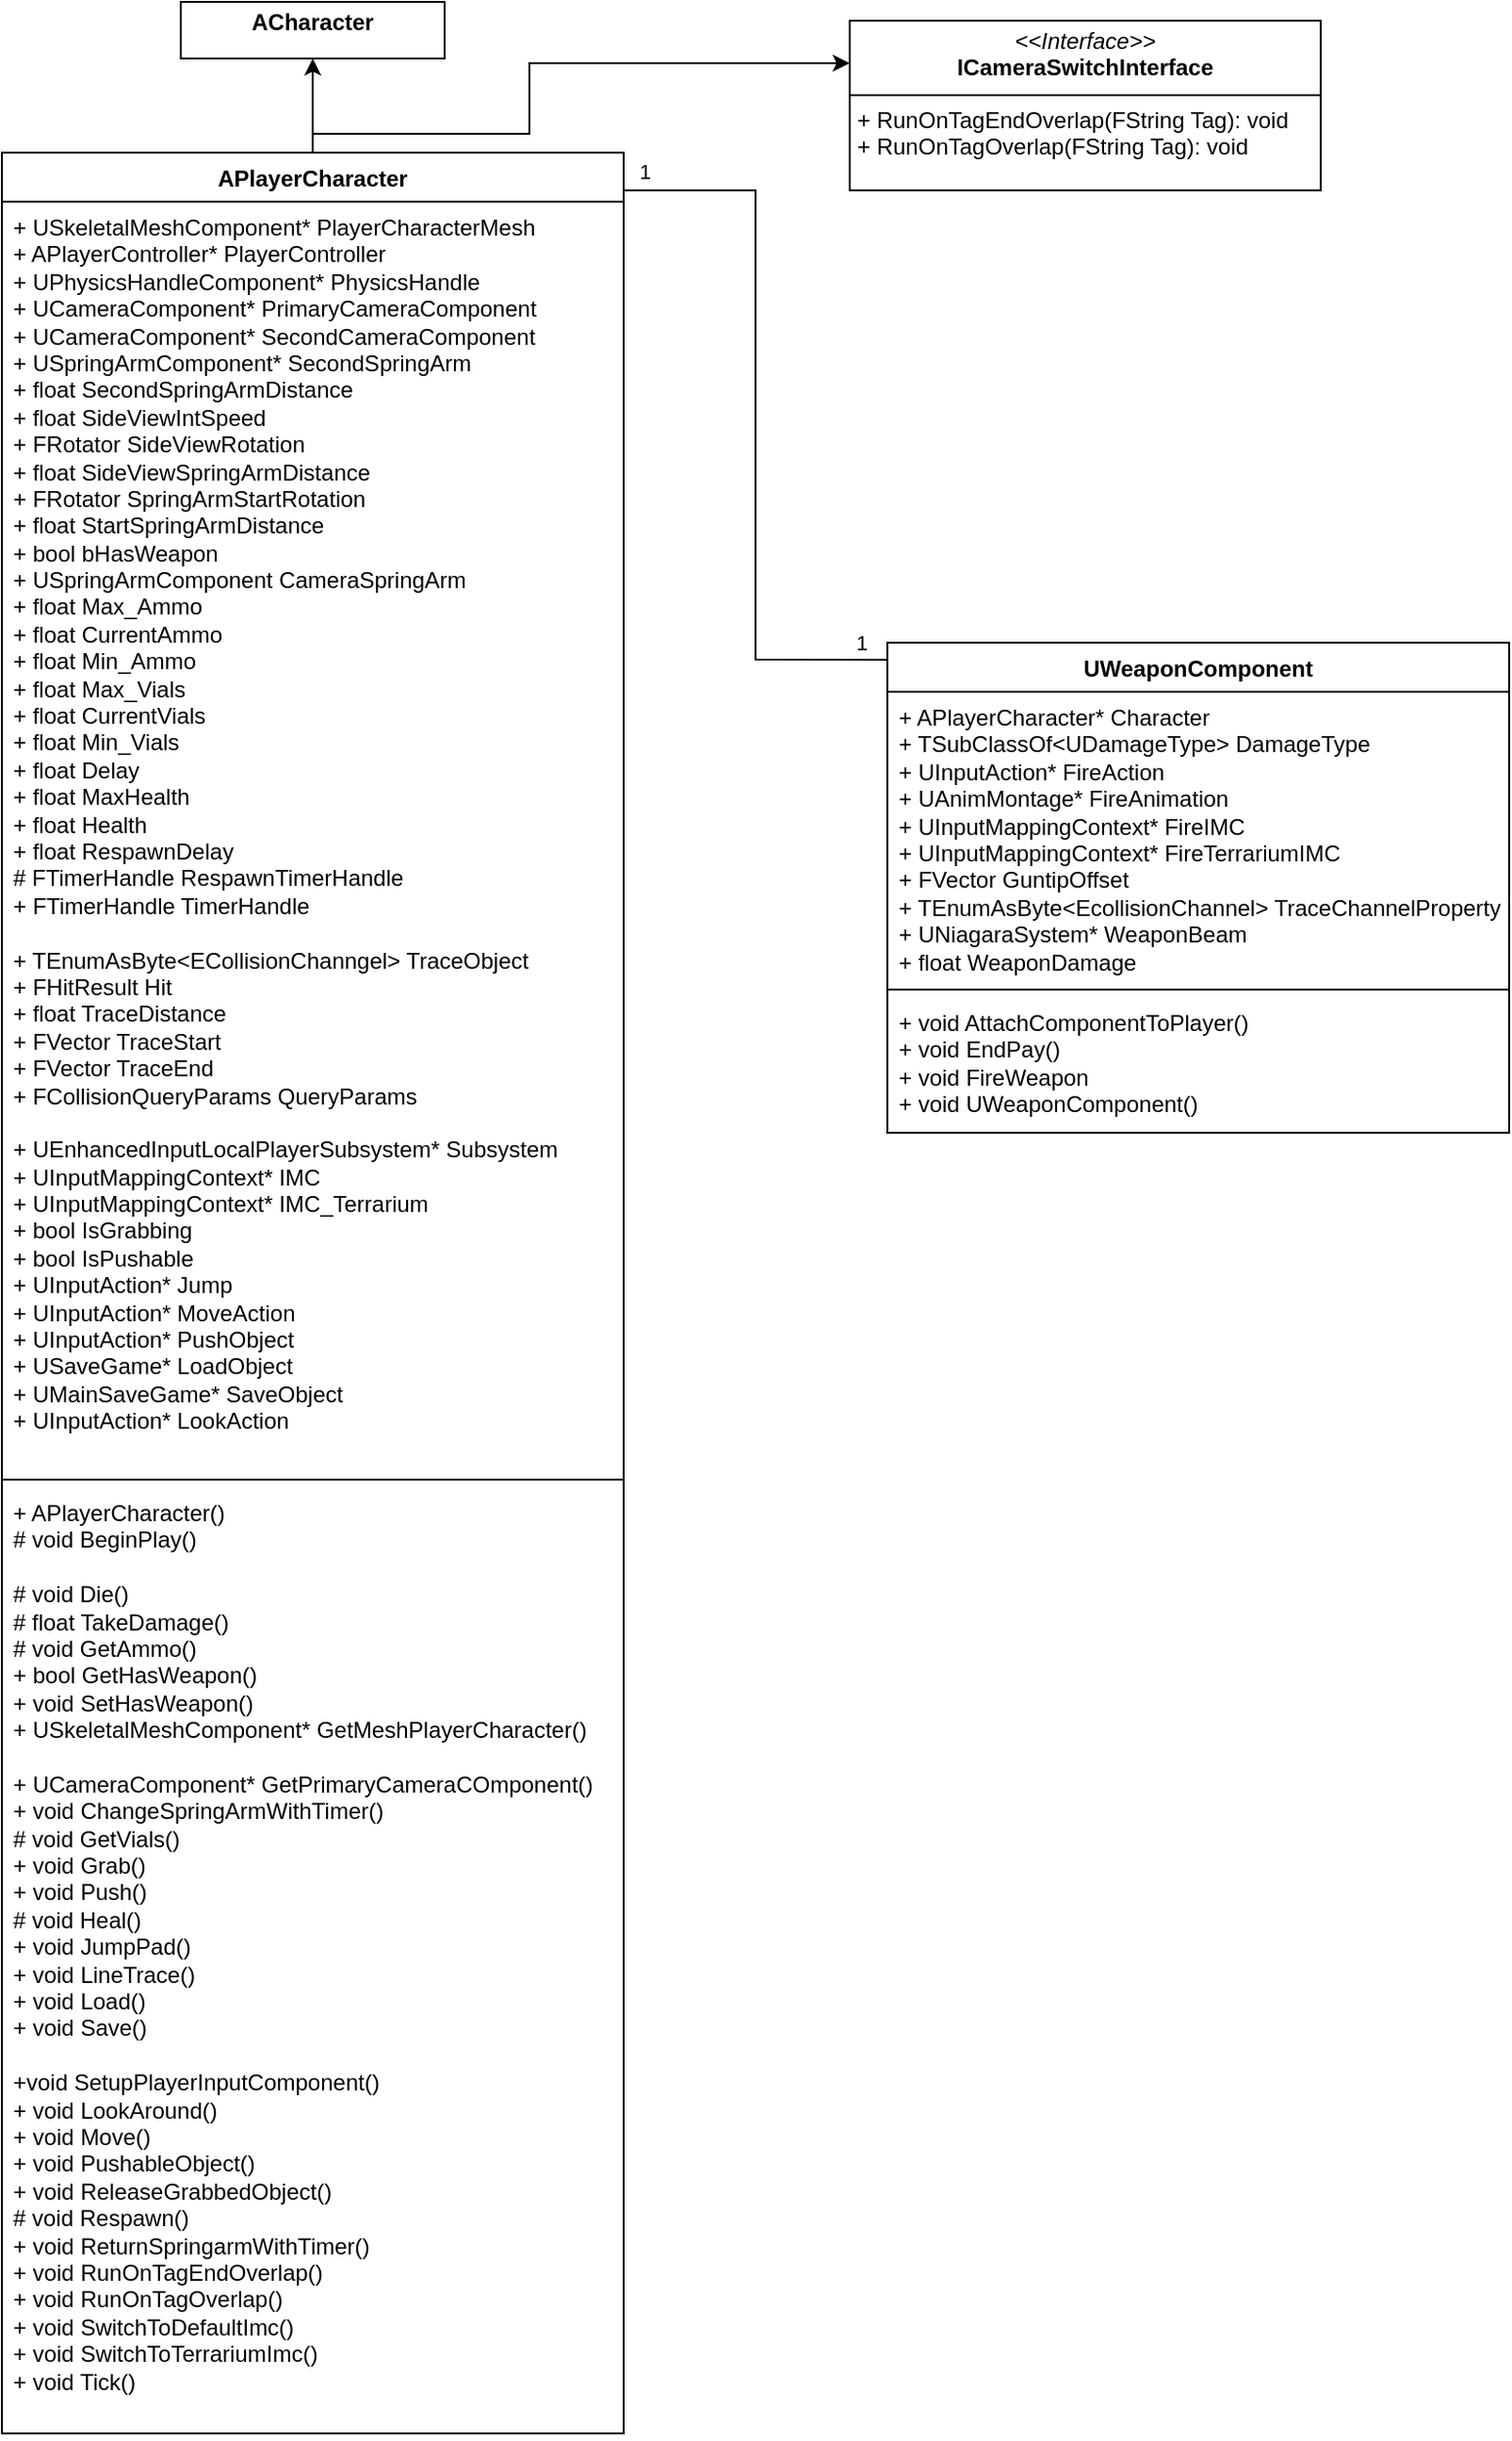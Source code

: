 <mxfile version="24.3.1" type="github">
  <diagram name="Page-1" id="zdgaAKbWMqd8TMpTbGGf">
    <mxGraphModel dx="1461" dy="759" grid="1" gridSize="10" guides="1" tooltips="1" connect="1" arrows="1" fold="1" page="1" pageScale="1" pageWidth="2000" pageHeight="4000" math="0" shadow="0">
      <root>
        <mxCell id="0" />
        <mxCell id="1" parent="0" />
        <mxCell id="l-8PWlTFrOlijLcWu4DZ-17" style="edgeStyle=orthogonalEdgeStyle;rounded=0;orthogonalLoop=1;jettySize=auto;html=1;entryX=0.5;entryY=1;entryDx=0;entryDy=0;" parent="1" source="l-8PWlTFrOlijLcWu4DZ-1" target="l-8PWlTFrOlijLcWu4DZ-18" edge="1">
          <mxGeometry relative="1" as="geometry">
            <mxPoint x="370" y="90" as="targetPoint" />
            <Array as="points" />
          </mxGeometry>
        </mxCell>
        <mxCell id="l-8PWlTFrOlijLcWu4DZ-1" value="APlayerCharacter" style="swimlane;fontStyle=1;align=center;verticalAlign=top;childLayout=stackLayout;horizontal=1;startSize=26;horizontalStack=0;resizeParent=1;resizeParentMax=0;resizeLast=0;collapsible=1;marginBottom=0;whiteSpace=wrap;html=1;" parent="1" vertex="1">
          <mxGeometry x="150" y="110" width="330" height="1210" as="geometry" />
        </mxCell>
        <mxCell id="l-8PWlTFrOlijLcWu4DZ-2" value="&lt;div&gt;&lt;span style=&quot;background-color: initial;&quot;&gt;+ USkeletalMeshComponent* PlayerCharacterMesh&lt;/span&gt;&lt;/div&gt;&lt;div&gt;&lt;span style=&quot;background-color: initial;&quot;&gt;+ APlayerController* PlayerController&lt;/span&gt;&lt;/div&gt;&lt;div&gt;+ UPhysicsHandleComponent* PhysicsHandle&lt;/div&gt;&lt;div&gt;+ UCameraComponent* PrimaryCameraComponent&lt;/div&gt;&lt;div&gt;+ UCameraComponent* SecondCameraComponent&lt;/div&gt;&lt;div&gt;+ USpringArmComponent* SecondSpringArm&lt;/div&gt;&lt;div&gt;+ float SecondSpringArmDistance&lt;/div&gt;&lt;div&gt;+ float SideViewIntSpeed&amp;nbsp;&lt;/div&gt;&lt;div&gt;+ FRotator SideViewRotation&lt;/div&gt;&lt;div&gt;+ float SideViewSpringArmDistance&lt;/div&gt;&lt;div&gt;+ FRotator SpringArmStartRotation&lt;/div&gt;&lt;div&gt;+ float StartSpringArmDistance&lt;/div&gt;&lt;span style=&quot;background-color: initial;&quot;&gt;+ bool bHasWeapon&lt;/span&gt;&lt;div&gt;+ USpringArmComponent CameraSpringArm&lt;/div&gt;&lt;div&gt;+ float Max_Ammo&lt;/div&gt;&lt;div&gt;+ float CurrentAmmo&lt;/div&gt;&lt;div&gt;+ float Min_Ammo&lt;/div&gt;&lt;div&gt;&lt;div&gt;+ float Max_Vials&lt;/div&gt;&lt;div&gt;+ float CurrentVials&lt;/div&gt;&lt;/div&gt;&lt;div&gt;+ float Min_Vials&lt;/div&gt;&lt;div&gt;+ float Delay&lt;/div&gt;&lt;div&gt;+ float MaxHealth&lt;/div&gt;&lt;div&gt;+ float Health&lt;/div&gt;&lt;div&gt;+ float RespawnDelay&lt;/div&gt;&lt;div&gt;# FTimerHandle RespawnTimerHandle&lt;/div&gt;&lt;div&gt;+ FTimerHandle TimerHandle&lt;/div&gt;&lt;div&gt;&lt;br&gt;&lt;/div&gt;&lt;div&gt;+ TEnumAsByte&amp;lt;ECollisionChanngel&amp;gt; TraceObject&lt;/div&gt;&lt;div&gt;+ FHitResult Hit&lt;/div&gt;&lt;div&gt;+ float TraceDistance&lt;/div&gt;&lt;div&gt;+ FVector TraceStart&lt;/div&gt;&lt;div&gt;+ FVector TraceEnd&lt;/div&gt;&lt;div&gt;+ FCollisionQueryParams QueryParams&lt;/div&gt;&lt;div&gt;&lt;br&gt;&lt;/div&gt;&lt;div&gt;+ UEnhancedInputLocalPlayerSubsystem* Subsystem&lt;/div&gt;&lt;div&gt;+ UInputMappingContext* IMC&lt;/div&gt;&lt;div&gt;+ UInputMappingContext* IMC_Terrarium&lt;/div&gt;&lt;div&gt;+ bool IsGrabbing&lt;/div&gt;&lt;div&gt;+ bool IsPushable&lt;/div&gt;&lt;div&gt;+ UInputAction* Jump&lt;/div&gt;&lt;div&gt;+ UInputAction* MoveAction&lt;/div&gt;&lt;div&gt;+ UInputAction* PushObject&lt;/div&gt;&lt;div&gt;+ USaveGame* LoadObject&lt;/div&gt;&lt;div&gt;+ UMainSaveGame* SaveObject&lt;/div&gt;&lt;div&gt;+ UInputAction* LookAction&lt;/div&gt;&lt;div&gt;&lt;br&gt;&lt;/div&gt;" style="text;strokeColor=none;fillColor=none;align=left;verticalAlign=top;spacingLeft=4;spacingRight=4;overflow=hidden;rotatable=0;points=[[0,0.5],[1,0.5]];portConstraint=eastwest;whiteSpace=wrap;html=1;" parent="l-8PWlTFrOlijLcWu4DZ-1" vertex="1">
          <mxGeometry y="26" width="330" height="674" as="geometry" />
        </mxCell>
        <mxCell id="l-8PWlTFrOlijLcWu4DZ-3" value="" style="line;strokeWidth=1;fillColor=none;align=left;verticalAlign=middle;spacingTop=-1;spacingLeft=3;spacingRight=3;rotatable=0;labelPosition=right;points=[];portConstraint=eastwest;strokeColor=inherit;" parent="l-8PWlTFrOlijLcWu4DZ-1" vertex="1">
          <mxGeometry y="700" width="330" height="8" as="geometry" />
        </mxCell>
        <mxCell id="l-8PWlTFrOlijLcWu4DZ-4" value="&lt;div&gt;+ APlayerCharacter()&lt;/div&gt;&lt;div&gt;# void BeginPlay()&lt;/div&gt;&lt;div&gt;&lt;br&gt;&lt;/div&gt;&lt;div&gt;# void Die()&lt;/div&gt;&lt;div&gt;# float TakeDamage()&lt;/div&gt;&lt;div&gt;# void GetAmmo()&lt;/div&gt;&lt;div&gt;+ bool GetHasWeapon()&lt;/div&gt;&lt;div&gt;+ void SetHasWeapon()&lt;/div&gt;&lt;div&gt;+ USkeletalMeshComponent* GetMeshPlayerCharacter()&lt;/div&gt;&lt;div&gt;&lt;br&gt;&lt;/div&gt;&lt;div&gt;+ UCameraComponent* GetPrimaryCameraCOmponent()&lt;/div&gt;&lt;div&gt;+ void ChangeSpringArmWithTimer()&lt;br&gt;&lt;/div&gt;&lt;div&gt;# void GetVials()&lt;/div&gt;&lt;div&gt;+ void Grab()&lt;/div&gt;&lt;div&gt;+ void Push()&lt;/div&gt;&lt;div&gt;# void Heal()&lt;/div&gt;&lt;div&gt;+ void JumpPad()&lt;/div&gt;&lt;div&gt;+ void LineTrace()&lt;/div&gt;&lt;div&gt;+ void Load()&lt;/div&gt;&lt;div&gt;+ void Save()&lt;/div&gt;&lt;div&gt;&lt;br&gt;&lt;/div&gt;&lt;div&gt;+void SetupPlayerInputComponent()&lt;/div&gt;&lt;div&gt;+ void LookAround()&lt;/div&gt;&lt;div&gt;+ void Move()&lt;/div&gt;&lt;div&gt;+ void PushableObject()&lt;/div&gt;&lt;div&gt;+ void ReleaseGrabbedObject()&lt;/div&gt;&lt;div&gt;# void Respawn()&lt;/div&gt;&lt;div&gt;+ void ReturnSpringarmWithTimer()&lt;/div&gt;&lt;div&gt;+ void RunOnTagEndOverlap()&lt;/div&gt;&lt;div&gt;+ void RunOnTagOverlap()&lt;/div&gt;&lt;div&gt;+ void SwitchToDefaultImc()&lt;/div&gt;&lt;div&gt;+ void SwitchToTerrariumImc()&lt;/div&gt;&lt;div&gt;+ void Tick()&lt;/div&gt;" style="text;strokeColor=none;fillColor=none;align=left;verticalAlign=top;spacingLeft=4;spacingRight=4;overflow=hidden;rotatable=0;points=[[0,0.5],[1,0.5]];portConstraint=eastwest;whiteSpace=wrap;html=1;" parent="l-8PWlTFrOlijLcWu4DZ-1" vertex="1">
          <mxGeometry y="708" width="330" height="502" as="geometry" />
        </mxCell>
        <mxCell id="l-8PWlTFrOlijLcWu4DZ-6" value="UWeaponComponent" style="swimlane;fontStyle=1;align=center;verticalAlign=top;childLayout=stackLayout;horizontal=1;startSize=26;horizontalStack=0;resizeParent=1;resizeParentMax=0;resizeLast=0;collapsible=1;marginBottom=0;whiteSpace=wrap;html=1;" parent="1" vertex="1">
          <mxGeometry x="620" y="370" width="330" height="260" as="geometry" />
        </mxCell>
        <mxCell id="l-8PWlTFrOlijLcWu4DZ-7" value="+ APlayerCharacter* Character&lt;div&gt;+ TSubClassOf&amp;lt;UDamageType&amp;gt; DamageType&lt;/div&gt;&lt;div&gt;+ UInputAction* FireAction&lt;br&gt;&lt;div&gt;+ UAnimMontage* FireAnimation&lt;/div&gt;&lt;/div&gt;&lt;div&gt;+ UInputMappingContext* FireIMC&lt;/div&gt;&lt;div&gt;+ UInputMappingContext* FireTerrariumIMC&lt;/div&gt;&lt;div&gt;+ FVector GuntipOffset&lt;/div&gt;&lt;div&gt;+ TEnumAsByte&amp;lt;EcollisionChannel&amp;gt; TraceChannelProperty&lt;/div&gt;&lt;div&gt;+ UNiagaraSystem* WeaponBeam&lt;/div&gt;&lt;div&gt;+ float WeaponDamage&lt;/div&gt;" style="text;strokeColor=none;fillColor=none;align=left;verticalAlign=top;spacingLeft=4;spacingRight=4;overflow=hidden;rotatable=0;points=[[0,0.5],[1,0.5]];portConstraint=eastwest;whiteSpace=wrap;html=1;" parent="l-8PWlTFrOlijLcWu4DZ-6" vertex="1">
          <mxGeometry y="26" width="330" height="154" as="geometry" />
        </mxCell>
        <mxCell id="l-8PWlTFrOlijLcWu4DZ-8" value="" style="line;strokeWidth=1;fillColor=none;align=left;verticalAlign=middle;spacingTop=-1;spacingLeft=3;spacingRight=3;rotatable=0;labelPosition=right;points=[];portConstraint=eastwest;strokeColor=inherit;" parent="l-8PWlTFrOlijLcWu4DZ-6" vertex="1">
          <mxGeometry y="180" width="330" height="8" as="geometry" />
        </mxCell>
        <mxCell id="l-8PWlTFrOlijLcWu4DZ-9" value="+ void AttachComponentToPlayer()&lt;div&gt;+ void EndPay()&lt;/div&gt;&lt;div&gt;+ void FireWeapon&lt;/div&gt;&lt;div&gt;+ void UWeaponComponent()&lt;/div&gt;" style="text;strokeColor=none;fillColor=none;align=left;verticalAlign=top;spacingLeft=4;spacingRight=4;overflow=hidden;rotatable=0;points=[[0,0.5],[1,0.5]];portConstraint=eastwest;whiteSpace=wrap;html=1;" parent="l-8PWlTFrOlijLcWu4DZ-6" vertex="1">
          <mxGeometry y="188" width="330" height="72" as="geometry" />
        </mxCell>
        <mxCell id="l-8PWlTFrOlijLcWu4DZ-10" style="edgeStyle=orthogonalEdgeStyle;rounded=0;orthogonalLoop=1;jettySize=auto;html=1;endArrow=none;endFill=0;" parent="1" edge="1">
          <mxGeometry relative="1" as="geometry">
            <mxPoint x="620" y="378.947" as="sourcePoint" />
            <mxPoint x="480" y="120" as="targetPoint" />
            <Array as="points">
              <mxPoint x="550" y="379" />
              <mxPoint x="550" y="130" />
              <mxPoint x="480" y="130" />
            </Array>
          </mxGeometry>
        </mxCell>
        <mxCell id="l-8PWlTFrOlijLcWu4DZ-11" value="1" style="edgeLabel;html=1;align=center;verticalAlign=middle;resizable=0;points=[];" parent="l-8PWlTFrOlijLcWu4DZ-10" vertex="1" connectable="0">
          <mxGeometry x="-0.93" y="3" relative="1" as="geometry">
            <mxPoint y="-12" as="offset" />
          </mxGeometry>
        </mxCell>
        <mxCell id="l-8PWlTFrOlijLcWu4DZ-12" value="1" style="edgeLabel;html=1;align=center;verticalAlign=middle;resizable=0;points=[];" parent="l-8PWlTFrOlijLcWu4DZ-10" vertex="1" connectable="0">
          <mxGeometry x="0.914" y="2" relative="1" as="geometry">
            <mxPoint x="3" y="-12" as="offset" />
          </mxGeometry>
        </mxCell>
        <mxCell id="l-8PWlTFrOlijLcWu4DZ-15" value="&lt;p style=&quot;margin:0px;margin-top:4px;text-align:center;&quot;&gt;&lt;i&gt;&amp;lt;&amp;lt;Interface&amp;gt;&amp;gt;&lt;/i&gt;&lt;br&gt;&lt;b&gt;ICameraSwitchInterface&lt;/b&gt;&lt;/p&gt;&lt;hr size=&quot;1&quot; style=&quot;border-style:solid;&quot;&gt;&lt;p style=&quot;margin:0px;margin-left:4px;&quot;&gt;+ RunOnTagEndOverlap(FString Tag): void&lt;br&gt;+ RunOnTagOverlap(FString Tag): void&lt;/p&gt;" style="verticalAlign=top;align=left;overflow=fill;html=1;whiteSpace=wrap;" parent="1" vertex="1">
          <mxGeometry x="600" y="40" width="250" height="90" as="geometry" />
        </mxCell>
        <mxCell id="l-8PWlTFrOlijLcWu4DZ-18" value="&lt;p style=&quot;margin:0px;margin-top:4px;text-align:center;&quot;&gt;&lt;b&gt;ACharacter&lt;/b&gt;&lt;/p&gt;&lt;div style=&quot;height:2px;&quot;&gt;&lt;/div&gt;" style="verticalAlign=top;align=left;overflow=fill;html=1;whiteSpace=wrap;" parent="1" vertex="1">
          <mxGeometry x="245" y="30" width="140" height="30" as="geometry" />
        </mxCell>
        <mxCell id="l-8PWlTFrOlijLcWu4DZ-13" style="edgeStyle=orthogonalEdgeStyle;rounded=0;orthogonalLoop=1;jettySize=auto;html=1;entryX=0;entryY=0.25;entryDx=0;entryDy=0;exitX=0.5;exitY=0;exitDx=0;exitDy=0;" parent="1" source="l-8PWlTFrOlijLcWu4DZ-1" target="l-8PWlTFrOlijLcWu4DZ-15" edge="1">
          <mxGeometry relative="1" as="geometry">
            <mxPoint x="630" y="710" as="targetPoint" />
            <Array as="points">
              <mxPoint x="315" y="100" />
              <mxPoint x="430" y="100" />
              <mxPoint x="430" y="63" />
            </Array>
          </mxGeometry>
        </mxCell>
      </root>
    </mxGraphModel>
  </diagram>
</mxfile>
